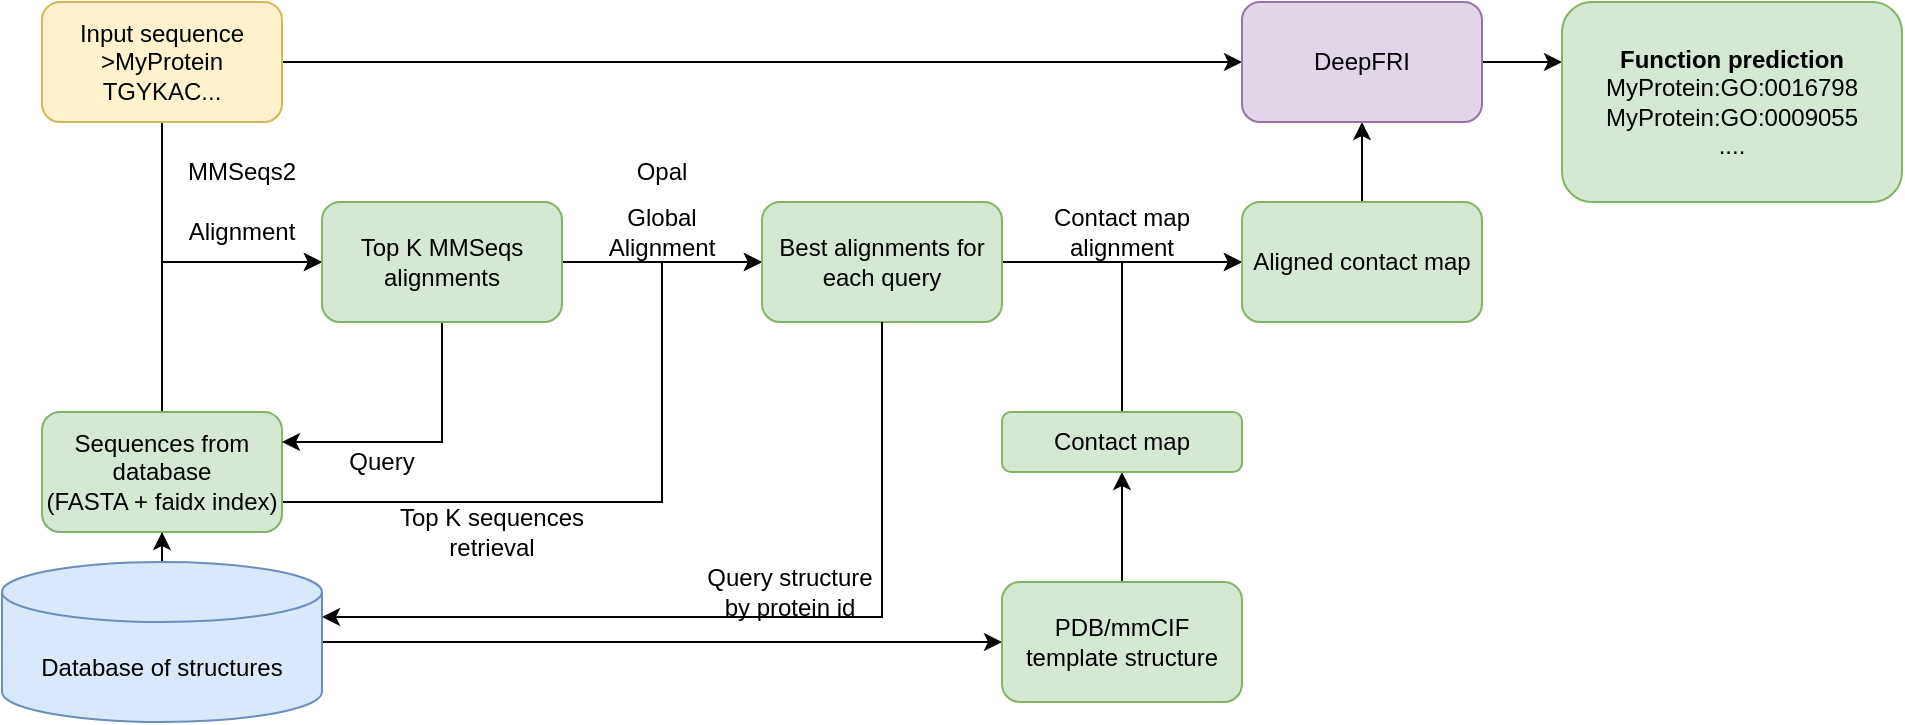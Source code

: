 <mxfile version="24.2.2" type="github">
  <diagram name="Page-1" id="2jpmOy3GRwMQeNz5cIUc">
    <mxGraphModel dx="1335" dy="683" grid="1" gridSize="10" guides="1" tooltips="1" connect="1" arrows="1" fold="1" page="1" pageScale="1" pageWidth="827" pageHeight="1169" math="0" shadow="0">
      <root>
        <mxCell id="0" />
        <mxCell id="1" parent="0" />
        <mxCell id="oikshHjOcAwH3rsg0z-a-47" style="edgeStyle=orthogonalEdgeStyle;rounded=0;orthogonalLoop=1;jettySize=auto;html=1;entryX=0;entryY=0.5;entryDx=0;entryDy=0;exitX=0.5;exitY=1;exitDx=0;exitDy=0;" edge="1" parent="1" source="oikshHjOcAwH3rsg0z-a-1" target="oikshHjOcAwH3rsg0z-a-11">
          <mxGeometry relative="1" as="geometry" />
        </mxCell>
        <mxCell id="oikshHjOcAwH3rsg0z-a-57" style="edgeStyle=orthogonalEdgeStyle;rounded=0;orthogonalLoop=1;jettySize=auto;html=1;entryX=0;entryY=0.5;entryDx=0;entryDy=0;" edge="1" parent="1" source="oikshHjOcAwH3rsg0z-a-1" target="oikshHjOcAwH3rsg0z-a-56">
          <mxGeometry relative="1" as="geometry" />
        </mxCell>
        <mxCell id="oikshHjOcAwH3rsg0z-a-1" value="Input sequence&lt;div&gt;&amp;gt;MyProtein&lt;br&gt;TGYKAC...&lt;/div&gt;" style="rounded=1;whiteSpace=wrap;html=1;fillColor=#fff2cc;strokeColor=#d6b656;align=center;" vertex="1" parent="1">
          <mxGeometry x="40" y="20" width="120" height="60" as="geometry" />
        </mxCell>
        <mxCell id="oikshHjOcAwH3rsg0z-a-10" value="" style="edgeStyle=orthogonalEdgeStyle;rounded=0;orthogonalLoop=1;jettySize=auto;html=1;" edge="1" parent="1" source="oikshHjOcAwH3rsg0z-a-4" target="oikshHjOcAwH3rsg0z-a-9">
          <mxGeometry relative="1" as="geometry" />
        </mxCell>
        <mxCell id="oikshHjOcAwH3rsg0z-a-30" style="edgeStyle=orthogonalEdgeStyle;rounded=0;orthogonalLoop=1;jettySize=auto;html=1;entryX=0;entryY=0.5;entryDx=0;entryDy=0;" edge="1" parent="1" source="oikshHjOcAwH3rsg0z-a-4" target="oikshHjOcAwH3rsg0z-a-28">
          <mxGeometry relative="1" as="geometry" />
        </mxCell>
        <mxCell id="oikshHjOcAwH3rsg0z-a-4" value="Database of structures" style="shape=cylinder3;whiteSpace=wrap;html=1;boundedLbl=1;backgroundOutline=1;size=15;fillColor=#dae8fc;strokeColor=#6c8ebf;" vertex="1" parent="1">
          <mxGeometry x="20" y="300" width="160" height="80" as="geometry" />
        </mxCell>
        <mxCell id="oikshHjOcAwH3rsg0z-a-46" style="edgeStyle=orthogonalEdgeStyle;rounded=0;orthogonalLoop=1;jettySize=auto;html=1;entryX=0;entryY=0.5;entryDx=0;entryDy=0;exitX=0.5;exitY=0;exitDx=0;exitDy=0;" edge="1" parent="1" source="oikshHjOcAwH3rsg0z-a-9" target="oikshHjOcAwH3rsg0z-a-11">
          <mxGeometry relative="1" as="geometry" />
        </mxCell>
        <mxCell id="oikshHjOcAwH3rsg0z-a-50" style="edgeStyle=orthogonalEdgeStyle;rounded=0;orthogonalLoop=1;jettySize=auto;html=1;exitX=1;exitY=0.75;exitDx=0;exitDy=0;entryX=0;entryY=0.5;entryDx=0;entryDy=0;" edge="1" parent="1" source="oikshHjOcAwH3rsg0z-a-9" target="oikshHjOcAwH3rsg0z-a-18">
          <mxGeometry relative="1" as="geometry">
            <Array as="points">
              <mxPoint x="350" y="270" />
              <mxPoint x="350" y="150" />
            </Array>
          </mxGeometry>
        </mxCell>
        <mxCell id="oikshHjOcAwH3rsg0z-a-9" value="Sequences from database&lt;div&gt;(FASTA + faidx index)&lt;/div&gt;" style="rounded=1;whiteSpace=wrap;html=1;fillColor=#d5e8d4;strokeColor=#82b366;" vertex="1" parent="1">
          <mxGeometry x="40" y="225" width="120" height="60" as="geometry" />
        </mxCell>
        <mxCell id="oikshHjOcAwH3rsg0z-a-19" value="" style="edgeStyle=orthogonalEdgeStyle;rounded=0;orthogonalLoop=1;jettySize=auto;html=1;" edge="1" parent="1" source="oikshHjOcAwH3rsg0z-a-11" target="oikshHjOcAwH3rsg0z-a-18">
          <mxGeometry relative="1" as="geometry" />
        </mxCell>
        <mxCell id="oikshHjOcAwH3rsg0z-a-48" style="edgeStyle=orthogonalEdgeStyle;rounded=0;orthogonalLoop=1;jettySize=auto;html=1;exitX=0.5;exitY=1;exitDx=0;exitDy=0;entryX=1;entryY=0.25;entryDx=0;entryDy=0;" edge="1" parent="1" source="oikshHjOcAwH3rsg0z-a-11" target="oikshHjOcAwH3rsg0z-a-9">
          <mxGeometry relative="1" as="geometry" />
        </mxCell>
        <mxCell id="oikshHjOcAwH3rsg0z-a-11" value="Top K MMSeqs alignments" style="rounded=1;whiteSpace=wrap;html=1;fillColor=#d5e8d4;strokeColor=#82b366;" vertex="1" parent="1">
          <mxGeometry x="180" y="120" width="120" height="60" as="geometry" />
        </mxCell>
        <mxCell id="oikshHjOcAwH3rsg0z-a-14" value="MMSeqs2" style="text;html=1;align=center;verticalAlign=middle;whiteSpace=wrap;rounded=0;" vertex="1" parent="1">
          <mxGeometry x="110" y="90" width="60" height="30" as="geometry" />
        </mxCell>
        <mxCell id="oikshHjOcAwH3rsg0z-a-15" value="Alignment" style="text;html=1;align=center;verticalAlign=middle;whiteSpace=wrap;rounded=0;" vertex="1" parent="1">
          <mxGeometry x="110" y="120" width="60" height="30" as="geometry" />
        </mxCell>
        <mxCell id="oikshHjOcAwH3rsg0z-a-33" style="edgeStyle=orthogonalEdgeStyle;rounded=0;orthogonalLoop=1;jettySize=auto;html=1;" edge="1" parent="1" source="oikshHjOcAwH3rsg0z-a-18" target="oikshHjOcAwH3rsg0z-a-34">
          <mxGeometry relative="1" as="geometry">
            <mxPoint x="620" y="180" as="targetPoint" />
          </mxGeometry>
        </mxCell>
        <mxCell id="oikshHjOcAwH3rsg0z-a-18" value="Best alignments for each query" style="rounded=1;whiteSpace=wrap;html=1;fillColor=#d5e8d4;strokeColor=#82b366;" vertex="1" parent="1">
          <mxGeometry x="400" y="120" width="120" height="60" as="geometry" />
        </mxCell>
        <mxCell id="oikshHjOcAwH3rsg0z-a-20" value="Opal" style="text;html=1;align=center;verticalAlign=middle;whiteSpace=wrap;rounded=0;" vertex="1" parent="1">
          <mxGeometry x="320" y="90" width="60" height="30" as="geometry" />
        </mxCell>
        <mxCell id="oikshHjOcAwH3rsg0z-a-21" value="Global&lt;div&gt;Alignment&lt;/div&gt;" style="text;html=1;align=center;verticalAlign=middle;whiteSpace=wrap;rounded=0;" vertex="1" parent="1">
          <mxGeometry x="320" y="120" width="60" height="30" as="geometry" />
        </mxCell>
        <mxCell id="oikshHjOcAwH3rsg0z-a-24" value="Query structure by protein id" style="text;html=1;align=center;verticalAlign=middle;whiteSpace=wrap;rounded=0;" vertex="1" parent="1">
          <mxGeometry x="369" y="300" width="90" height="30" as="geometry" />
        </mxCell>
        <mxCell id="oikshHjOcAwH3rsg0z-a-32" value="" style="edgeStyle=orthogonalEdgeStyle;rounded=0;orthogonalLoop=1;jettySize=auto;html=1;" edge="1" parent="1" source="oikshHjOcAwH3rsg0z-a-28" target="oikshHjOcAwH3rsg0z-a-31">
          <mxGeometry relative="1" as="geometry" />
        </mxCell>
        <mxCell id="oikshHjOcAwH3rsg0z-a-28" value="PDB/mmCIF &lt;br&gt;template structure" style="rounded=1;whiteSpace=wrap;html=1;fillColor=#d5e8d4;strokeColor=#82b366;" vertex="1" parent="1">
          <mxGeometry x="520" y="310" width="120" height="60" as="geometry" />
        </mxCell>
        <mxCell id="oikshHjOcAwH3rsg0z-a-45" style="edgeStyle=orthogonalEdgeStyle;rounded=0;orthogonalLoop=1;jettySize=auto;html=1;entryX=0;entryY=0.5;entryDx=0;entryDy=0;exitX=0.5;exitY=0;exitDx=0;exitDy=0;" edge="1" parent="1" source="oikshHjOcAwH3rsg0z-a-31" target="oikshHjOcAwH3rsg0z-a-34">
          <mxGeometry relative="1" as="geometry" />
        </mxCell>
        <mxCell id="oikshHjOcAwH3rsg0z-a-31" value="Contact map" style="rounded=1;whiteSpace=wrap;html=1;fillColor=#d5e8d4;strokeColor=#82b366;" vertex="1" parent="1">
          <mxGeometry x="520" y="225" width="120" height="30" as="geometry" />
        </mxCell>
        <mxCell id="oikshHjOcAwH3rsg0z-a-58" style="edgeStyle=orthogonalEdgeStyle;rounded=0;orthogonalLoop=1;jettySize=auto;html=1;entryX=0.5;entryY=1;entryDx=0;entryDy=0;" edge="1" parent="1" source="oikshHjOcAwH3rsg0z-a-34" target="oikshHjOcAwH3rsg0z-a-56">
          <mxGeometry relative="1" as="geometry" />
        </mxCell>
        <mxCell id="oikshHjOcAwH3rsg0z-a-34" value="Aligned contact map" style="rounded=1;whiteSpace=wrap;html=1;fillColor=#d5e8d4;strokeColor=#82b366;" vertex="1" parent="1">
          <mxGeometry x="640" y="120" width="120" height="60" as="geometry" />
        </mxCell>
        <mxCell id="oikshHjOcAwH3rsg0z-a-40" value="Query" style="text;html=1;align=center;verticalAlign=middle;whiteSpace=wrap;rounded=0;" vertex="1" parent="1">
          <mxGeometry x="180" y="235" width="60" height="30" as="geometry" />
        </mxCell>
        <mxCell id="oikshHjOcAwH3rsg0z-a-43" value="Top K sequences&lt;div&gt;retrieval&lt;/div&gt;" style="text;html=1;align=center;verticalAlign=middle;whiteSpace=wrap;rounded=0;" vertex="1" parent="1">
          <mxGeometry x="190" y="270" width="150" height="30" as="geometry" />
        </mxCell>
        <mxCell id="oikshHjOcAwH3rsg0z-a-51" style="edgeStyle=orthogonalEdgeStyle;rounded=0;orthogonalLoop=1;jettySize=auto;html=1;exitX=0.5;exitY=1;exitDx=0;exitDy=0;entryX=1;entryY=0;entryDx=0;entryDy=27.5;entryPerimeter=0;" edge="1" parent="1" source="oikshHjOcAwH3rsg0z-a-18" target="oikshHjOcAwH3rsg0z-a-4">
          <mxGeometry relative="1" as="geometry" />
        </mxCell>
        <mxCell id="oikshHjOcAwH3rsg0z-a-52" value="Contact map alignment" style="text;html=1;align=center;verticalAlign=middle;whiteSpace=wrap;rounded=0;" vertex="1" parent="1">
          <mxGeometry x="540" y="120" width="80" height="30" as="geometry" />
        </mxCell>
        <mxCell id="oikshHjOcAwH3rsg0z-a-59" style="edgeStyle=orthogonalEdgeStyle;rounded=0;orthogonalLoop=1;jettySize=auto;html=1;" edge="1" parent="1" source="oikshHjOcAwH3rsg0z-a-56">
          <mxGeometry relative="1" as="geometry">
            <mxPoint x="800" y="50" as="targetPoint" />
          </mxGeometry>
        </mxCell>
        <mxCell id="oikshHjOcAwH3rsg0z-a-56" value="DeepFRI" style="rounded=1;whiteSpace=wrap;html=1;fillColor=#e1d5e7;strokeColor=#9673a6;" vertex="1" parent="1">
          <mxGeometry x="640" y="20" width="120" height="60" as="geometry" />
        </mxCell>
        <mxCell id="oikshHjOcAwH3rsg0z-a-60" value="&lt;b&gt;Function prediction&lt;/b&gt;&lt;div&gt;MyProtein:GO:0016798&lt;br&gt;MyProtein:GO:0009055&lt;br&gt;....&lt;/div&gt;" style="rounded=1;whiteSpace=wrap;html=1;fillColor=#d5e8d4;strokeColor=#82b366;" vertex="1" parent="1">
          <mxGeometry x="800" y="20" width="170" height="100" as="geometry" />
        </mxCell>
      </root>
    </mxGraphModel>
  </diagram>
</mxfile>
